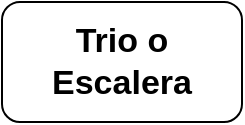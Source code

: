 <mxfile version="24.7.17">
  <diagram name="Page-1" id="UVq2wG2q_U3Wq5-IgZq-">
    <mxGraphModel dx="1310" dy="1931" grid="1" gridSize="10" guides="1" tooltips="1" connect="1" arrows="1" fold="1" page="1" pageScale="1" pageWidth="1654" pageHeight="1169" math="0" shadow="0">
      <root>
        <mxCell id="0" />
        <mxCell id="1" parent="0" />
        <mxCell id="VEFj9oF8sRRbQ-OhprXA-1" value="" style="rounded=1;whiteSpace=wrap;html=1;" vertex="1" parent="1">
          <mxGeometry x="790" y="-1150" width="120" height="60" as="geometry" />
        </mxCell>
        <mxCell id="VEFj9oF8sRRbQ-OhprXA-2" value="&lt;font size=&quot;1&quot; style=&quot;&quot;&gt;&lt;b style=&quot;font-size: 17px;&quot;&gt;Trio o Escalera&lt;/b&gt;&lt;/font&gt;" style="text;html=1;align=center;verticalAlign=middle;whiteSpace=wrap;rounded=0;" vertex="1" parent="1">
          <mxGeometry x="790" y="-1150" width="120" height="60" as="geometry" />
        </mxCell>
      </root>
    </mxGraphModel>
  </diagram>
</mxfile>
